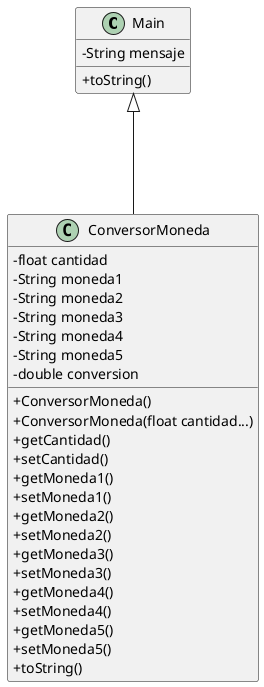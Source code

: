 @startuml
skinparam classAttributeIconSize 0

class Main {
    -String mensaje
    +toString()
}

class ConversorMoneda {
    - float cantidad
    - String moneda1
    - String moneda2
    - String moneda3
    - String moneda4
    - String moneda5
    - double conversion
    + ConversorMoneda()
    + ConversorMoneda(float cantidad...)
    + getCantidad()
    + setCantidad()
    + getMoneda1()
    + setMoneda1()
    + getMoneda2()
    + setMoneda2()
    + getMoneda3()
    + setMoneda3()
    + getMoneda4()
    + setMoneda4()
    + getMoneda5()
    + setMoneda5()
    + toString()
}

Main <|--- ConversorMoneda
@enduml
